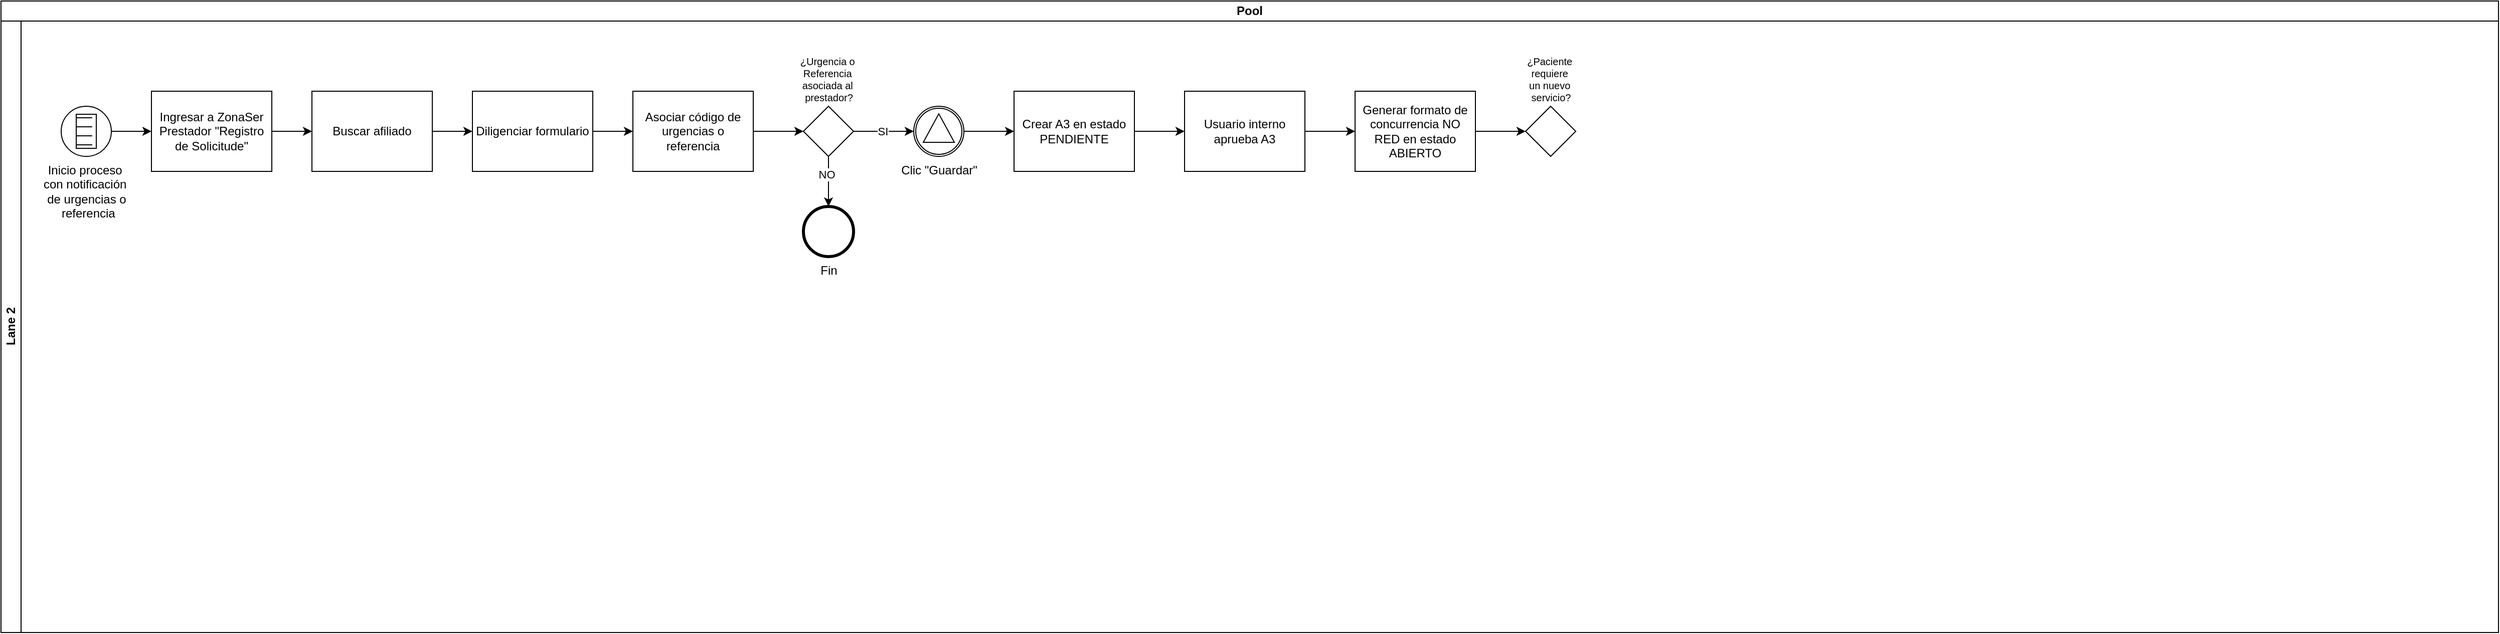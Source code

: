 <mxfile version="26.0.16">
  <diagram name="Página-1" id="IlgPHUIr30ymX8XfOESt">
    <mxGraphModel dx="1434" dy="746" grid="1" gridSize="10" guides="1" tooltips="1" connect="1" arrows="1" fold="1" page="1" pageScale="1" pageWidth="2910" pageHeight="1030" math="0" shadow="0">
      <root>
        <mxCell id="0" />
        <mxCell id="1" parent="0" />
        <mxCell id="atKFINVoUCp-cOblMxAU-1" value="Pool" style="swimlane;html=1;childLayout=stackLayout;resizeParent=1;resizeParentMax=0;horizontal=1;startSize=20;horizontalStack=0;whiteSpace=wrap;" vertex="1" parent="1">
          <mxGeometry x="70" y="60" width="2490" height="630" as="geometry" />
        </mxCell>
        <mxCell id="atKFINVoUCp-cOblMxAU-3" value="Lane 2" style="swimlane;html=1;startSize=20;horizontal=0;" vertex="1" parent="atKFINVoUCp-cOblMxAU-1">
          <mxGeometry y="20" width="2490" height="610" as="geometry" />
        </mxCell>
        <mxCell id="atKFINVoUCp-cOblMxAU-7" value="Inicio proceso&amp;nbsp;&lt;div&gt;con notificación&amp;nbsp;&lt;div&gt;de urgencias o&lt;/div&gt;&lt;div&gt;&amp;nbsp;referencia&lt;/div&gt;&lt;/div&gt;" style="points=[[0.145,0.145,0],[0.5,0,0],[0.855,0.145,0],[1,0.5,0],[0.855,0.855,0],[0.5,1,0],[0.145,0.855,0],[0,0.5,0]];shape=mxgraph.bpmn.event;html=1;verticalLabelPosition=bottom;labelBackgroundColor=#ffffff;verticalAlign=top;align=center;perimeter=ellipsePerimeter;outlineConnect=0;aspect=fixed;outline=standard;symbol=conditional;" vertex="1" parent="atKFINVoUCp-cOblMxAU-3">
          <mxGeometry x="60" y="85" width="50" height="50" as="geometry" />
        </mxCell>
        <mxCell id="atKFINVoUCp-cOblMxAU-9" value="Ingresar a ZonaSer Prestador &quot;Registro de Solicitude&quot;" style="points=[[0.25,0,0],[0.5,0,0],[0.75,0,0],[1,0.25,0],[1,0.5,0],[1,0.75,0],[0.75,1,0],[0.5,1,0],[0.25,1,0],[0,0.75,0],[0,0.5,0],[0,0.25,0]];shape=mxgraph.bpmn.task2;whiteSpace=wrap;rectStyle=rounded;size=10;html=1;container=1;expand=0;collapsible=0;taskMarker=user;" vertex="1" parent="atKFINVoUCp-cOblMxAU-3">
          <mxGeometry x="150" y="70" width="120" height="80" as="geometry" />
        </mxCell>
        <mxCell id="atKFINVoUCp-cOblMxAU-8" style="edgeStyle=orthogonalEdgeStyle;rounded=0;orthogonalLoop=1;jettySize=auto;html=1;" edge="1" parent="atKFINVoUCp-cOblMxAU-3" source="atKFINVoUCp-cOblMxAU-7" target="atKFINVoUCp-cOblMxAU-9">
          <mxGeometry relative="1" as="geometry">
            <mxPoint x="170" y="110" as="targetPoint" />
          </mxGeometry>
        </mxCell>
        <mxCell id="atKFINVoUCp-cOblMxAU-11" value="Buscar afiliado" style="points=[[0.25,0,0],[0.5,0,0],[0.75,0,0],[1,0.25,0],[1,0.5,0],[1,0.75,0],[0.75,1,0],[0.5,1,0],[0.25,1,0],[0,0.75,0],[0,0.5,0],[0,0.25,0]];shape=mxgraph.bpmn.task2;whiteSpace=wrap;rectStyle=rounded;size=10;html=1;container=1;expand=0;collapsible=0;taskMarker=user;" vertex="1" parent="atKFINVoUCp-cOblMxAU-3">
          <mxGeometry x="310" y="70" width="120" height="80" as="geometry" />
        </mxCell>
        <mxCell id="atKFINVoUCp-cOblMxAU-10" style="edgeStyle=orthogonalEdgeStyle;rounded=0;orthogonalLoop=1;jettySize=auto;html=1;" edge="1" parent="atKFINVoUCp-cOblMxAU-3" source="atKFINVoUCp-cOblMxAU-9" target="atKFINVoUCp-cOblMxAU-11">
          <mxGeometry relative="1" as="geometry">
            <mxPoint x="320" y="110" as="targetPoint" />
          </mxGeometry>
        </mxCell>
        <mxCell id="atKFINVoUCp-cOblMxAU-13" value="Diligenciar formulario" style="points=[[0.25,0,0],[0.5,0,0],[0.75,0,0],[1,0.25,0],[1,0.5,0],[1,0.75,0],[0.75,1,0],[0.5,1,0],[0.25,1,0],[0,0.75,0],[0,0.5,0],[0,0.25,0]];shape=mxgraph.bpmn.task2;whiteSpace=wrap;rectStyle=rounded;size=10;html=1;container=1;expand=0;collapsible=0;taskMarker=user;" vertex="1" parent="atKFINVoUCp-cOblMxAU-3">
          <mxGeometry x="470" y="70" width="120" height="80" as="geometry" />
        </mxCell>
        <mxCell id="atKFINVoUCp-cOblMxAU-12" style="edgeStyle=orthogonalEdgeStyle;rounded=0;orthogonalLoop=1;jettySize=auto;html=1;" edge="1" parent="atKFINVoUCp-cOblMxAU-3" source="atKFINVoUCp-cOblMxAU-11" target="atKFINVoUCp-cOblMxAU-13">
          <mxGeometry relative="1" as="geometry">
            <mxPoint x="490" y="110" as="targetPoint" />
          </mxGeometry>
        </mxCell>
        <mxCell id="atKFINVoUCp-cOblMxAU-17" style="edgeStyle=orthogonalEdgeStyle;rounded=0;orthogonalLoop=1;jettySize=auto;html=1;" edge="1" parent="atKFINVoUCp-cOblMxAU-3" source="atKFINVoUCp-cOblMxAU-15" target="atKFINVoUCp-cOblMxAU-16">
          <mxGeometry relative="1" as="geometry" />
        </mxCell>
        <mxCell id="atKFINVoUCp-cOblMxAU-15" value="Asociar código de urgencias o referencia" style="points=[[0.25,0,0],[0.5,0,0],[0.75,0,0],[1,0.25,0],[1,0.5,0],[1,0.75,0],[0.75,1,0],[0.5,1,0],[0.25,1,0],[0,0.75,0],[0,0.5,0],[0,0.25,0]];shape=mxgraph.bpmn.task2;whiteSpace=wrap;rectStyle=rounded;size=10;html=1;container=1;expand=0;collapsible=0;taskMarker=user;" vertex="1" parent="atKFINVoUCp-cOblMxAU-3">
          <mxGeometry x="630" y="70" width="120" height="80" as="geometry" />
        </mxCell>
        <mxCell id="atKFINVoUCp-cOblMxAU-14" style="edgeStyle=orthogonalEdgeStyle;rounded=0;orthogonalLoop=1;jettySize=auto;html=1;" edge="1" parent="atKFINVoUCp-cOblMxAU-3" source="atKFINVoUCp-cOblMxAU-13" target="atKFINVoUCp-cOblMxAU-15">
          <mxGeometry relative="1" as="geometry">
            <mxPoint x="630" y="110" as="targetPoint" />
          </mxGeometry>
        </mxCell>
        <mxCell id="atKFINVoUCp-cOblMxAU-16" value="¿Urgencia o&amp;nbsp;&lt;div&gt;Referencia&amp;nbsp;&lt;div&gt;asociada al&amp;nbsp;&lt;/div&gt;&lt;div&gt;prestador?&lt;/div&gt;&lt;/div&gt;" style="points=[[0.25,0.25,0],[0.5,0,0],[0.75,0.25,0],[1,0.5,0],[0.75,0.75,0],[0.5,1,0],[0.25,0.75,0],[0,0.5,0]];shape=mxgraph.bpmn.gateway2;html=1;verticalLabelPosition=top;labelBackgroundColor=#ffffff;verticalAlign=bottom;align=center;perimeter=rhombusPerimeter;outlineConnect=0;outline=none;symbol=none;labelPosition=center;fontSize=10;" vertex="1" parent="atKFINVoUCp-cOblMxAU-3">
          <mxGeometry x="800" y="85" width="50" height="50" as="geometry" />
        </mxCell>
        <mxCell id="atKFINVoUCp-cOblMxAU-22" value="Crear A3 en estado PENDIENTE" style="points=[[0.25,0,0],[0.5,0,0],[0.75,0,0],[1,0.25,0],[1,0.5,0],[1,0.75,0],[0.75,1,0],[0.5,1,0],[0.25,1,0],[0,0.75,0],[0,0.5,0],[0,0.25,0]];shape=mxgraph.bpmn.task2;whiteSpace=wrap;rectStyle=rounded;size=10;html=1;container=1;expand=0;collapsible=0;taskMarker=script;" vertex="1" parent="atKFINVoUCp-cOblMxAU-3">
          <mxGeometry x="1010" y="70" width="120" height="80" as="geometry" />
        </mxCell>
        <mxCell id="atKFINVoUCp-cOblMxAU-25" style="edgeStyle=orthogonalEdgeStyle;rounded=0;orthogonalLoop=1;jettySize=auto;html=1;" edge="1" parent="atKFINVoUCp-cOblMxAU-3" source="atKFINVoUCp-cOblMxAU-24" target="atKFINVoUCp-cOblMxAU-22">
          <mxGeometry relative="1" as="geometry" />
        </mxCell>
        <mxCell id="atKFINVoUCp-cOblMxAU-24" value="Clic &quot;Guardar&quot;" style="points=[[0.145,0.145,0],[0.5,0,0],[0.855,0.145,0],[1,0.5,0],[0.855,0.855,0],[0.5,1,0],[0.145,0.855,0],[0,0.5,0]];shape=mxgraph.bpmn.event;html=1;verticalLabelPosition=bottom;labelBackgroundColor=#ffffff;verticalAlign=top;align=center;perimeter=ellipsePerimeter;outlineConnect=0;aspect=fixed;outline=catching;symbol=signal;" vertex="1" parent="atKFINVoUCp-cOblMxAU-3">
          <mxGeometry x="910" y="85" width="50" height="50" as="geometry" />
        </mxCell>
        <mxCell id="atKFINVoUCp-cOblMxAU-21" style="edgeStyle=orthogonalEdgeStyle;rounded=0;orthogonalLoop=1;jettySize=auto;html=1;entryX=0;entryY=0.5;entryDx=0;entryDy=0;entryPerimeter=0;" edge="1" parent="atKFINVoUCp-cOblMxAU-3" source="atKFINVoUCp-cOblMxAU-16" target="atKFINVoUCp-cOblMxAU-24">
          <mxGeometry relative="1" as="geometry">
            <mxPoint x="940" y="110" as="targetPoint" />
          </mxGeometry>
        </mxCell>
        <mxCell id="atKFINVoUCp-cOblMxAU-23" value="SI" style="edgeLabel;html=1;align=center;verticalAlign=middle;resizable=0;points=[];" vertex="1" connectable="0" parent="atKFINVoUCp-cOblMxAU-21">
          <mxGeometry x="-0.04" relative="1" as="geometry">
            <mxPoint as="offset" />
          </mxGeometry>
        </mxCell>
        <mxCell id="atKFINVoUCp-cOblMxAU-27" value="Usuario interno aprueba A3" style="points=[[0.25,0,0],[0.5,0,0],[0.75,0,0],[1,0.25,0],[1,0.5,0],[1,0.75,0],[0.75,1,0],[0.5,1,0],[0.25,1,0],[0,0.75,0],[0,0.5,0],[0,0.25,0]];shape=mxgraph.bpmn.task2;whiteSpace=wrap;rectStyle=rounded;size=10;html=1;container=1;expand=0;collapsible=0;taskMarker=user;" vertex="1" parent="atKFINVoUCp-cOblMxAU-3">
          <mxGeometry x="1180" y="70" width="120" height="80" as="geometry" />
        </mxCell>
        <mxCell id="atKFINVoUCp-cOblMxAU-26" style="edgeStyle=orthogonalEdgeStyle;rounded=0;orthogonalLoop=1;jettySize=auto;html=1;" edge="1" parent="atKFINVoUCp-cOblMxAU-3" source="atKFINVoUCp-cOblMxAU-22" target="atKFINVoUCp-cOblMxAU-27">
          <mxGeometry relative="1" as="geometry">
            <mxPoint x="1180" y="110" as="targetPoint" />
          </mxGeometry>
        </mxCell>
        <mxCell id="atKFINVoUCp-cOblMxAU-29" value="Generar formato de concurrencia NO RED en estado ABIERTO" style="points=[[0.25,0,0],[0.5,0,0],[0.75,0,0],[1,0.25,0],[1,0.5,0],[1,0.75,0],[0.75,1,0],[0.5,1,0],[0.25,1,0],[0,0.75,0],[0,0.5,0],[0,0.25,0]];shape=mxgraph.bpmn.task2;whiteSpace=wrap;rectStyle=rounded;size=10;html=1;container=1;expand=0;collapsible=0;taskMarker=script;" vertex="1" parent="atKFINVoUCp-cOblMxAU-3">
          <mxGeometry x="1350" y="70" width="120" height="80" as="geometry" />
        </mxCell>
        <mxCell id="atKFINVoUCp-cOblMxAU-28" style="edgeStyle=orthogonalEdgeStyle;rounded=0;orthogonalLoop=1;jettySize=auto;html=1;" edge="1" parent="atKFINVoUCp-cOblMxAU-3" source="atKFINVoUCp-cOblMxAU-27" target="atKFINVoUCp-cOblMxAU-29">
          <mxGeometry relative="1" as="geometry">
            <mxPoint x="1360" y="110" as="targetPoint" />
          </mxGeometry>
        </mxCell>
        <mxCell id="atKFINVoUCp-cOblMxAU-32" value="¿Paciente&amp;nbsp;&lt;div&gt;requiere&amp;nbsp;&lt;div&gt;&lt;span style=&quot;background-color: light-dark(rgb(255, 255, 255), rgb(18, 18, 18)); color: light-dark(rgb(0, 0, 0), rgb(255, 255, 255));&quot;&gt;un nuevo&amp;nbsp;&lt;/span&gt;&lt;/div&gt;&lt;div&gt;&lt;span style=&quot;background-color: light-dark(rgb(255, 255, 255), rgb(18, 18, 18)); color: light-dark(rgb(0, 0, 0), rgb(255, 255, 255));&quot;&gt;servicio?&lt;/span&gt;&lt;/div&gt;&lt;/div&gt;" style="points=[[0.25,0.25,0],[0.5,0,0],[0.75,0.25,0],[1,0.5,0],[0.75,0.75,0],[0.5,1,0],[0.25,0.75,0],[0,0.5,0]];shape=mxgraph.bpmn.gateway2;html=1;verticalLabelPosition=top;labelBackgroundColor=#ffffff;verticalAlign=bottom;align=center;perimeter=rhombusPerimeter;outlineConnect=0;outline=none;symbol=none;labelPosition=center;fontSize=10;" vertex="1" parent="atKFINVoUCp-cOblMxAU-3">
          <mxGeometry x="1520" y="85" width="50" height="50" as="geometry" />
        </mxCell>
        <mxCell id="atKFINVoUCp-cOblMxAU-31" value="" style="edgeStyle=orthogonalEdgeStyle;rounded=0;orthogonalLoop=1;jettySize=auto;html=1;" edge="1" parent="atKFINVoUCp-cOblMxAU-3" source="atKFINVoUCp-cOblMxAU-29" target="atKFINVoUCp-cOblMxAU-32">
          <mxGeometry relative="1" as="geometry">
            <mxPoint x="1570" y="110" as="targetPoint" />
          </mxGeometry>
        </mxCell>
        <mxCell id="atKFINVoUCp-cOblMxAU-19" value="Fin" style="points=[[0.145,0.145,0],[0.5,0,0],[0.855,0.145,0],[1,0.5,0],[0.855,0.855,0],[0.5,1,0],[0.145,0.855,0],[0,0.5,0]];shape=mxgraph.bpmn.event;html=1;verticalLabelPosition=bottom;labelBackgroundColor=#ffffff;verticalAlign=top;align=center;perimeter=ellipsePerimeter;outlineConnect=0;aspect=fixed;outline=end;symbol=terminate2;" vertex="1" parent="1">
          <mxGeometry x="870" y="265" width="50" height="50" as="geometry" />
        </mxCell>
        <mxCell id="atKFINVoUCp-cOblMxAU-18" style="edgeStyle=orthogonalEdgeStyle;rounded=0;orthogonalLoop=1;jettySize=auto;html=1;" edge="1" parent="1" source="atKFINVoUCp-cOblMxAU-16" target="atKFINVoUCp-cOblMxAU-19">
          <mxGeometry relative="1" as="geometry">
            <mxPoint x="895" y="290" as="targetPoint" />
          </mxGeometry>
        </mxCell>
        <mxCell id="atKFINVoUCp-cOblMxAU-20" value="NO" style="edgeLabel;html=1;align=center;verticalAlign=middle;resizable=0;points=[];" vertex="1" connectable="0" parent="atKFINVoUCp-cOblMxAU-18">
          <mxGeometry x="-0.28" y="-2" relative="1" as="geometry">
            <mxPoint as="offset" />
          </mxGeometry>
        </mxCell>
      </root>
    </mxGraphModel>
  </diagram>
</mxfile>
